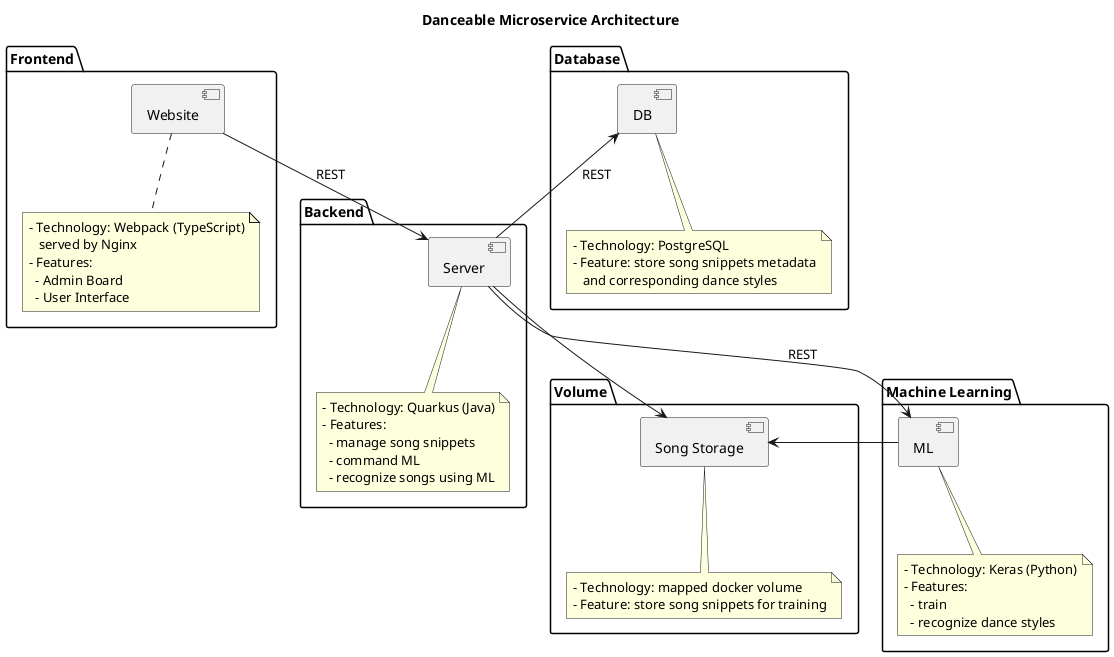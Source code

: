 @startuml
title Danceable Microservice Architecture

package "Frontend" {
  [Website]
  note bottom of [Website]
      - Technology: Webpack (TypeScript)
         served by Nginx
      - Features:
        - Admin Board
        - User Interface
    end note
}

package "Backend" {
  [Server]
  note bottom of [Server]
      - Technology: Quarkus (Java)
      - Features:
        - manage song snippets
        - command ML
        - recognize songs using ML
    end note
}

package "Database" {
  [DB]
  note bottom of [DB]
      - Technology: PostgreSQL
      - Feature: store song snippets metadata
         and corresponding dance styles
    end note
}

package "Volume" {
  [Song Storage]
  note bottom of [Song Storage]
      - Technology: mapped docker volume
      - Feature: store song snippets for training
    end note
}

package "Machine Learning" {
  [ML]
  note bottom of [ML]
      - Technology: Keras (Python)
      - Features:
        - train
        - recognize dance styles
    end note
}

[Website] --> [Server] : REST
[Server] -up-> [DB] : REST
[Server] --> [ML] : REST
[Server] --> [Song Storage]
[ML] -left-> [Song Storage]
@enduml